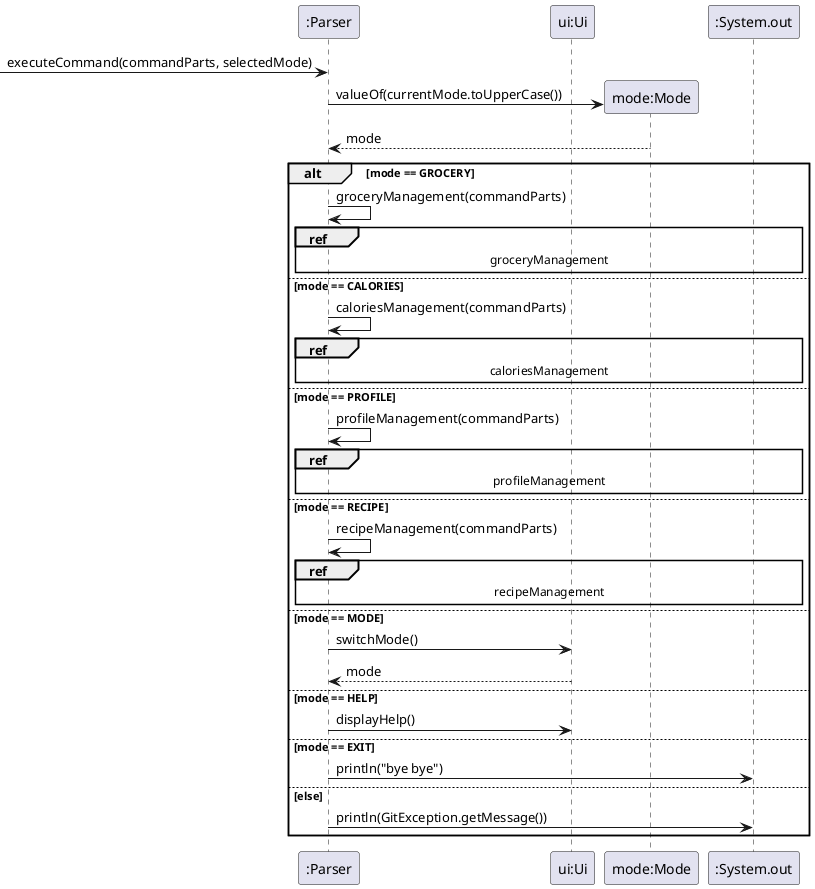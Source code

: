 @startuml

participant ":Parser" as p
participant "ui:Ui" as ui
participant "mode:Mode" as m
participant ":System.out" as sys

-> p : executeCommand(commandParts, selectedMode)
create m
p -> m : valueOf(currentMode.toUpperCase())
m --> p : mode

alt mode == GROCERY
    p -> p : groceryManagement(commandParts)
    ref over p, ui, sys : groceryManagement
else mode == CALORIES
    p -> p : caloriesManagement(commandParts)
    ref over p, ui, sys : caloriesManagement
else mode == PROFILE
    p -> p : profileManagement(commandParts)
    ref over p, ui, sys : profileManagement
else mode == RECIPE
    p -> p : recipeManagement(commandParts)
    ref over p, ui, sys : recipeManagement
else mode == MODE
    p -> ui : switchMode()
    ui --> p : mode
else mode == HELP
    p -> ui : displayHelp()
else mode == EXIT
    p -> sys : println("bye bye")
else else
    p -> sys : println(GitException.getMessage())
end
@enduml
